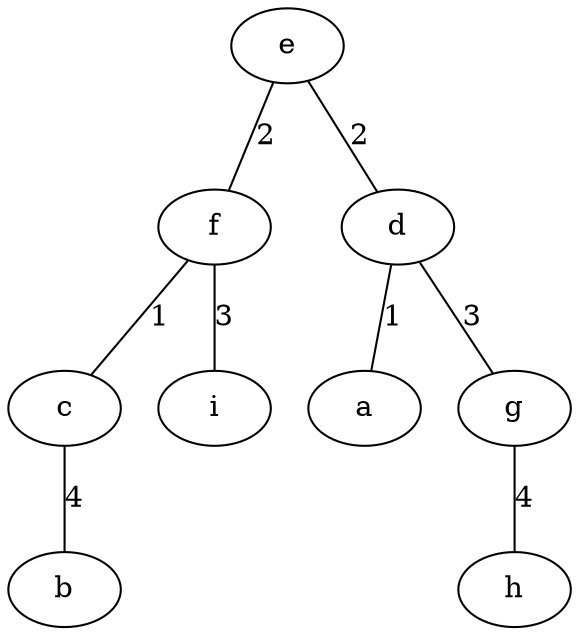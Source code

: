 strict graph "" {
	e -- f	[label=2,
		weight=2];
	e -- d	[label=2,
		weight=2];
	f -- c	[label=1,
		weight=1];
	f -- i	[label=3,
		weight=3];
	c -- b	[label=4,
		weight=4];
	d -- a	[label=1,
		weight=1];
	d -- g	[label=3,
		weight=3];
	g -- h	[label=4,
		weight=4];
}

